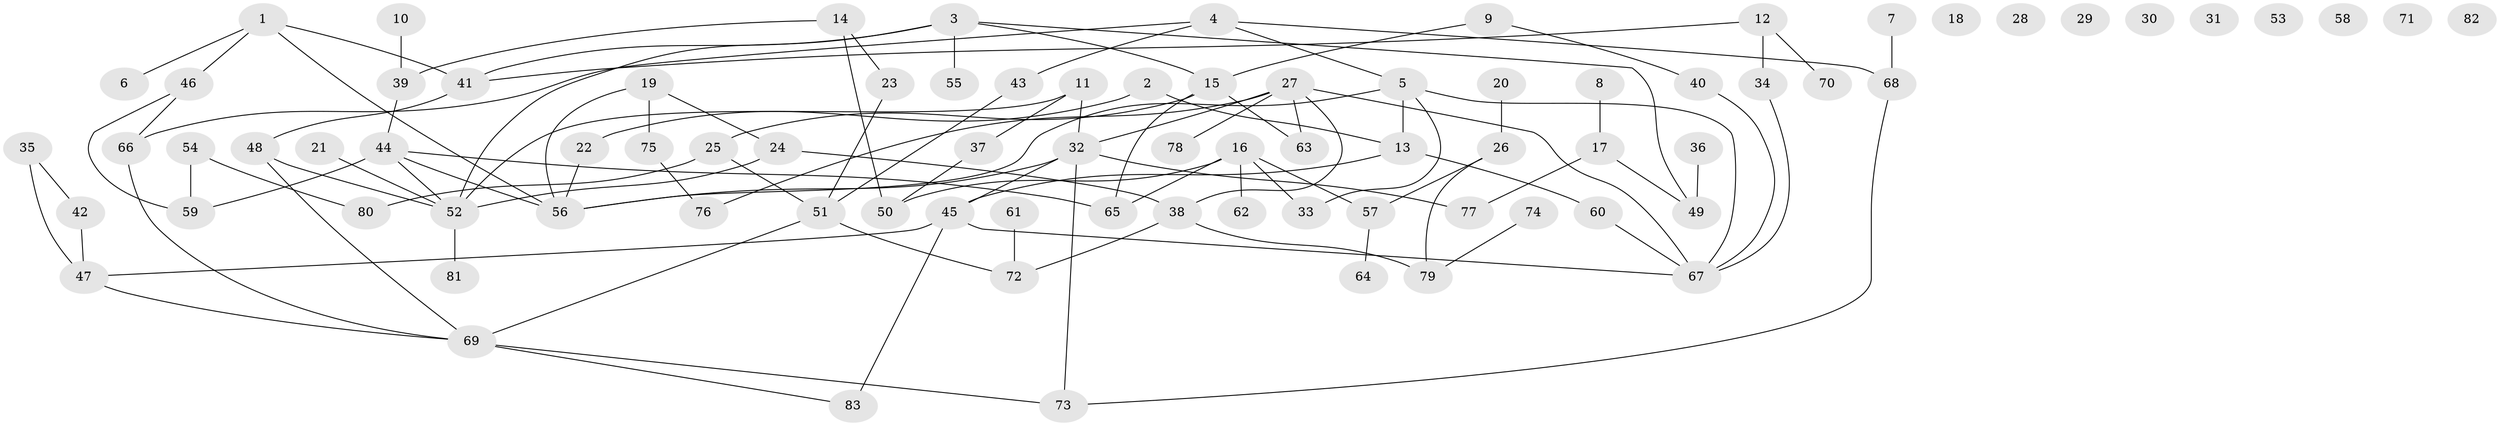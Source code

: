 // coarse degree distribution, {6: 0.10526315789473684, 2: 0.14035087719298245, 4: 0.07017543859649122, 5: 0.10526315789473684, 1: 0.22807017543859648, 3: 0.15789473684210525, 0: 0.15789473684210525, 10: 0.017543859649122806, 8: 0.017543859649122806}
// Generated by graph-tools (version 1.1) at 2025/41/03/06/25 10:41:19]
// undirected, 83 vertices, 106 edges
graph export_dot {
graph [start="1"]
  node [color=gray90,style=filled];
  1;
  2;
  3;
  4;
  5;
  6;
  7;
  8;
  9;
  10;
  11;
  12;
  13;
  14;
  15;
  16;
  17;
  18;
  19;
  20;
  21;
  22;
  23;
  24;
  25;
  26;
  27;
  28;
  29;
  30;
  31;
  32;
  33;
  34;
  35;
  36;
  37;
  38;
  39;
  40;
  41;
  42;
  43;
  44;
  45;
  46;
  47;
  48;
  49;
  50;
  51;
  52;
  53;
  54;
  55;
  56;
  57;
  58;
  59;
  60;
  61;
  62;
  63;
  64;
  65;
  66;
  67;
  68;
  69;
  70;
  71;
  72;
  73;
  74;
  75;
  76;
  77;
  78;
  79;
  80;
  81;
  82;
  83;
  1 -- 6;
  1 -- 41;
  1 -- 46;
  1 -- 56;
  2 -- 13;
  2 -- 22;
  3 -- 15;
  3 -- 41;
  3 -- 49;
  3 -- 52;
  3 -- 55;
  4 -- 5;
  4 -- 43;
  4 -- 66;
  4 -- 68;
  5 -- 13;
  5 -- 33;
  5 -- 56;
  5 -- 67;
  7 -- 68;
  8 -- 17;
  9 -- 15;
  9 -- 40;
  10 -- 39;
  11 -- 32;
  11 -- 37;
  11 -- 52;
  12 -- 34;
  12 -- 41;
  12 -- 70;
  13 -- 45;
  13 -- 60;
  14 -- 23;
  14 -- 39;
  14 -- 50;
  15 -- 25;
  15 -- 63;
  15 -- 65;
  16 -- 33;
  16 -- 50;
  16 -- 57;
  16 -- 62;
  16 -- 65;
  17 -- 49;
  17 -- 77;
  19 -- 24;
  19 -- 56;
  19 -- 75;
  20 -- 26;
  21 -- 52;
  22 -- 56;
  23 -- 51;
  24 -- 38;
  24 -- 52;
  25 -- 51;
  25 -- 80;
  26 -- 57;
  26 -- 79;
  27 -- 32;
  27 -- 38;
  27 -- 63;
  27 -- 67;
  27 -- 76;
  27 -- 78;
  32 -- 45;
  32 -- 56;
  32 -- 73;
  32 -- 77;
  34 -- 67;
  35 -- 42;
  35 -- 47;
  36 -- 49;
  37 -- 50;
  38 -- 72;
  38 -- 79;
  39 -- 44;
  40 -- 67;
  41 -- 48;
  42 -- 47;
  43 -- 51;
  44 -- 52;
  44 -- 56;
  44 -- 59;
  44 -- 65;
  45 -- 47;
  45 -- 67;
  45 -- 83;
  46 -- 59;
  46 -- 66;
  47 -- 69;
  48 -- 52;
  48 -- 69;
  51 -- 69;
  51 -- 72;
  52 -- 81;
  54 -- 59;
  54 -- 80;
  57 -- 64;
  60 -- 67;
  61 -- 72;
  66 -- 69;
  68 -- 73;
  69 -- 73;
  69 -- 83;
  74 -- 79;
  75 -- 76;
}
